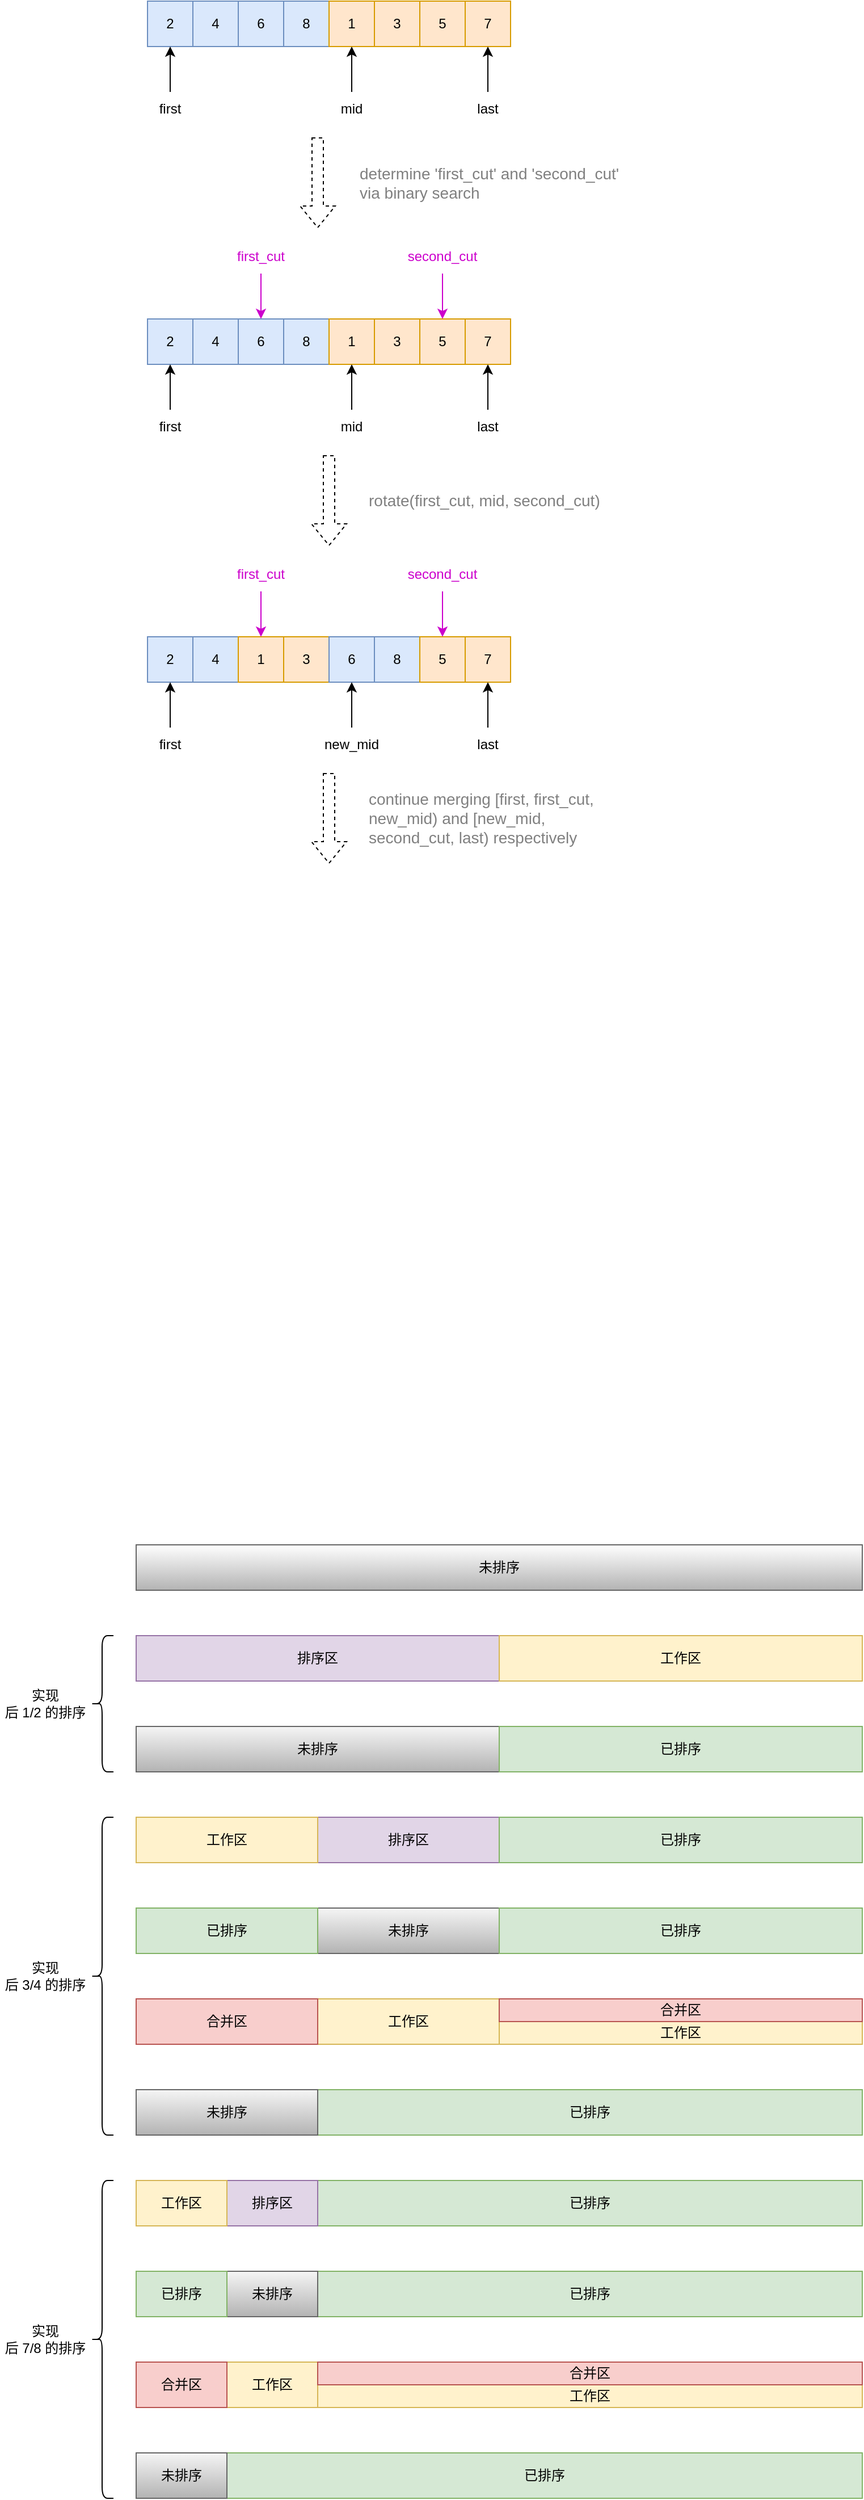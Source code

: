 <mxfile version="24.7.4">
  <diagram name="Page-1" id="1sr2ddAEipIrY1ex4lCe">
    <mxGraphModel dx="968" dy="684" grid="1" gridSize="10" guides="1" tooltips="1" connect="1" arrows="1" fold="1" page="1" pageScale="1" pageWidth="850" pageHeight="1100" math="0" shadow="0">
      <root>
        <mxCell id="0" />
        <mxCell id="1" parent="0" />
        <mxCell id="L5g4u879U5WesezdHfXY-9" value="2" style="rounded=0;whiteSpace=wrap;html=1;fillColor=#dae8fc;strokeColor=#6c8ebf;" parent="1" vertex="1">
          <mxGeometry x="210" y="40" width="40" height="40" as="geometry" />
        </mxCell>
        <mxCell id="L5g4u879U5WesezdHfXY-10" value="4" style="rounded=0;whiteSpace=wrap;html=1;fillColor=#dae8fc;strokeColor=#6c8ebf;" parent="1" vertex="1">
          <mxGeometry x="250" y="40" width="40" height="40" as="geometry" />
        </mxCell>
        <mxCell id="L5g4u879U5WesezdHfXY-11" value="6" style="rounded=0;whiteSpace=wrap;html=1;fillColor=#dae8fc;strokeColor=#6c8ebf;" parent="1" vertex="1">
          <mxGeometry x="290" y="40" width="40" height="40" as="geometry" />
        </mxCell>
        <mxCell id="L5g4u879U5WesezdHfXY-12" value="8" style="rounded=0;whiteSpace=wrap;html=1;fillColor=#dae8fc;strokeColor=#6c8ebf;" parent="1" vertex="1">
          <mxGeometry x="330" y="40" width="40" height="40" as="geometry" />
        </mxCell>
        <mxCell id="L5g4u879U5WesezdHfXY-13" value="1" style="rounded=0;whiteSpace=wrap;html=1;fillColor=#ffe6cc;strokeColor=#d79b00;" parent="1" vertex="1">
          <mxGeometry x="370" y="40" width="40" height="40" as="geometry" />
        </mxCell>
        <mxCell id="L5g4u879U5WesezdHfXY-14" value="3" style="rounded=0;whiteSpace=wrap;html=1;fillColor=#ffe6cc;strokeColor=#d79b00;" parent="1" vertex="1">
          <mxGeometry x="410" y="40" width="40" height="40" as="geometry" />
        </mxCell>
        <mxCell id="L5g4u879U5WesezdHfXY-15" value="5" style="rounded=0;whiteSpace=wrap;html=1;fillColor=#ffe6cc;strokeColor=#d79b00;" parent="1" vertex="1">
          <mxGeometry x="450" y="40" width="40" height="40" as="geometry" />
        </mxCell>
        <mxCell id="L5g4u879U5WesezdHfXY-16" value="7" style="rounded=0;whiteSpace=wrap;html=1;fillColor=#ffe6cc;strokeColor=#d79b00;" parent="1" vertex="1">
          <mxGeometry x="490" y="40" width="40" height="40" as="geometry" />
        </mxCell>
        <mxCell id="L5g4u879U5WesezdHfXY-20" style="edgeStyle=orthogonalEdgeStyle;rounded=0;orthogonalLoop=1;jettySize=auto;html=1;exitX=0.5;exitY=0;exitDx=0;exitDy=0;entryX=0.5;entryY=1;entryDx=0;entryDy=0;" parent="1" source="L5g4u879U5WesezdHfXY-17" target="L5g4u879U5WesezdHfXY-9" edge="1">
          <mxGeometry relative="1" as="geometry" />
        </mxCell>
        <mxCell id="L5g4u879U5WesezdHfXY-17" value="first" style="text;html=1;align=center;verticalAlign=middle;whiteSpace=wrap;rounded=0;" parent="1" vertex="1">
          <mxGeometry x="200" y="120" width="60" height="30" as="geometry" />
        </mxCell>
        <mxCell id="L5g4u879U5WesezdHfXY-21" style="edgeStyle=orthogonalEdgeStyle;rounded=0;orthogonalLoop=1;jettySize=auto;html=1;exitX=0.5;exitY=0;exitDx=0;exitDy=0;entryX=0.5;entryY=1;entryDx=0;entryDy=0;" parent="1" source="L5g4u879U5WesezdHfXY-18" target="L5g4u879U5WesezdHfXY-13" edge="1">
          <mxGeometry relative="1" as="geometry" />
        </mxCell>
        <mxCell id="L5g4u879U5WesezdHfXY-18" value="mid" style="text;html=1;align=center;verticalAlign=middle;whiteSpace=wrap;rounded=0;" parent="1" vertex="1">
          <mxGeometry x="360" y="120" width="60" height="30" as="geometry" />
        </mxCell>
        <mxCell id="L5g4u879U5WesezdHfXY-22" style="edgeStyle=orthogonalEdgeStyle;rounded=0;orthogonalLoop=1;jettySize=auto;html=1;exitX=0.5;exitY=0;exitDx=0;exitDy=0;entryX=0.5;entryY=1;entryDx=0;entryDy=0;" parent="1" source="L5g4u879U5WesezdHfXY-19" target="L5g4u879U5WesezdHfXY-16" edge="1">
          <mxGeometry relative="1" as="geometry" />
        </mxCell>
        <mxCell id="L5g4u879U5WesezdHfXY-19" value="last" style="text;html=1;align=center;verticalAlign=middle;whiteSpace=wrap;rounded=0;" parent="1" vertex="1">
          <mxGeometry x="480" y="120" width="60" height="30" as="geometry" />
        </mxCell>
        <mxCell id="L5g4u879U5WesezdHfXY-23" value="2" style="rounded=0;whiteSpace=wrap;html=1;fillColor=#dae8fc;strokeColor=#6c8ebf;" parent="1" vertex="1">
          <mxGeometry x="210" y="320" width="40" height="40" as="geometry" />
        </mxCell>
        <mxCell id="L5g4u879U5WesezdHfXY-24" value="4" style="rounded=0;whiteSpace=wrap;html=1;fillColor=#dae8fc;strokeColor=#6c8ebf;" parent="1" vertex="1">
          <mxGeometry x="250" y="320" width="40" height="40" as="geometry" />
        </mxCell>
        <mxCell id="L5g4u879U5WesezdHfXY-25" value="6" style="rounded=0;whiteSpace=wrap;html=1;fillColor=#dae8fc;strokeColor=#6c8ebf;" parent="1" vertex="1">
          <mxGeometry x="290" y="320" width="40" height="40" as="geometry" />
        </mxCell>
        <mxCell id="L5g4u879U5WesezdHfXY-26" value="8" style="rounded=0;whiteSpace=wrap;html=1;fillColor=#dae8fc;strokeColor=#6c8ebf;" parent="1" vertex="1">
          <mxGeometry x="330" y="320" width="40" height="40" as="geometry" />
        </mxCell>
        <mxCell id="L5g4u879U5WesezdHfXY-27" value="1" style="rounded=0;whiteSpace=wrap;html=1;fillColor=#ffe6cc;strokeColor=#d79b00;" parent="1" vertex="1">
          <mxGeometry x="370" y="320" width="40" height="40" as="geometry" />
        </mxCell>
        <mxCell id="L5g4u879U5WesezdHfXY-28" value="3" style="rounded=0;whiteSpace=wrap;html=1;fillColor=#ffe6cc;strokeColor=#d79b00;" parent="1" vertex="1">
          <mxGeometry x="410" y="320" width="40" height="40" as="geometry" />
        </mxCell>
        <mxCell id="L5g4u879U5WesezdHfXY-29" value="5" style="rounded=0;whiteSpace=wrap;html=1;fillColor=#ffe6cc;strokeColor=#d79b00;" parent="1" vertex="1">
          <mxGeometry x="450" y="320" width="40" height="40" as="geometry" />
        </mxCell>
        <mxCell id="L5g4u879U5WesezdHfXY-30" value="7" style="rounded=0;whiteSpace=wrap;html=1;fillColor=#ffe6cc;strokeColor=#d79b00;" parent="1" vertex="1">
          <mxGeometry x="490" y="320" width="40" height="40" as="geometry" />
        </mxCell>
        <mxCell id="L5g4u879U5WesezdHfXY-31" style="edgeStyle=orthogonalEdgeStyle;rounded=0;orthogonalLoop=1;jettySize=auto;html=1;exitX=0.5;exitY=0;exitDx=0;exitDy=0;entryX=0.5;entryY=1;entryDx=0;entryDy=0;" parent="1" source="L5g4u879U5WesezdHfXY-32" target="L5g4u879U5WesezdHfXY-23" edge="1">
          <mxGeometry relative="1" as="geometry" />
        </mxCell>
        <mxCell id="L5g4u879U5WesezdHfXY-32" value="first" style="text;html=1;align=center;verticalAlign=middle;whiteSpace=wrap;rounded=0;" parent="1" vertex="1">
          <mxGeometry x="200" y="400" width="60" height="30" as="geometry" />
        </mxCell>
        <mxCell id="L5g4u879U5WesezdHfXY-33" style="edgeStyle=orthogonalEdgeStyle;rounded=0;orthogonalLoop=1;jettySize=auto;html=1;exitX=0.5;exitY=0;exitDx=0;exitDy=0;entryX=0.5;entryY=1;entryDx=0;entryDy=0;" parent="1" source="L5g4u879U5WesezdHfXY-34" target="L5g4u879U5WesezdHfXY-27" edge="1">
          <mxGeometry relative="1" as="geometry" />
        </mxCell>
        <mxCell id="L5g4u879U5WesezdHfXY-34" value="mid" style="text;html=1;align=center;verticalAlign=middle;whiteSpace=wrap;rounded=0;" parent="1" vertex="1">
          <mxGeometry x="360" y="400" width="60" height="30" as="geometry" />
        </mxCell>
        <mxCell id="L5g4u879U5WesezdHfXY-35" style="edgeStyle=orthogonalEdgeStyle;rounded=0;orthogonalLoop=1;jettySize=auto;html=1;exitX=0.5;exitY=0;exitDx=0;exitDy=0;entryX=0.5;entryY=1;entryDx=0;entryDy=0;" parent="1" source="L5g4u879U5WesezdHfXY-36" target="L5g4u879U5WesezdHfXY-30" edge="1">
          <mxGeometry relative="1" as="geometry" />
        </mxCell>
        <mxCell id="L5g4u879U5WesezdHfXY-36" value="last" style="text;html=1;align=center;verticalAlign=middle;whiteSpace=wrap;rounded=0;" parent="1" vertex="1">
          <mxGeometry x="480" y="400" width="60" height="30" as="geometry" />
        </mxCell>
        <mxCell id="L5g4u879U5WesezdHfXY-38" style="edgeStyle=orthogonalEdgeStyle;rounded=0;orthogonalLoop=1;jettySize=auto;html=1;exitX=0.5;exitY=1;exitDx=0;exitDy=0;entryX=0.5;entryY=0;entryDx=0;entryDy=0;strokeColor=#CC00CC;" parent="1" source="L5g4u879U5WesezdHfXY-37" target="L5g4u879U5WesezdHfXY-29" edge="1">
          <mxGeometry relative="1" as="geometry" />
        </mxCell>
        <mxCell id="L5g4u879U5WesezdHfXY-37" value="&lt;font color=&quot;#cc00cc&quot;&gt;second_cut&lt;/font&gt;" style="text;html=1;align=center;verticalAlign=middle;whiteSpace=wrap;rounded=0;strokeColor=none;" parent="1" vertex="1">
          <mxGeometry x="440" y="250" width="60" height="30" as="geometry" />
        </mxCell>
        <mxCell id="L5g4u879U5WesezdHfXY-39" style="edgeStyle=orthogonalEdgeStyle;rounded=0;orthogonalLoop=1;jettySize=auto;html=1;exitX=0.5;exitY=1;exitDx=0;exitDy=0;entryX=0.5;entryY=0;entryDx=0;entryDy=0;strokeColor=#CC00CC;" parent="1" source="L5g4u879U5WesezdHfXY-40" edge="1">
          <mxGeometry relative="1" as="geometry">
            <mxPoint x="310" y="320" as="targetPoint" />
          </mxGeometry>
        </mxCell>
        <mxCell id="L5g4u879U5WesezdHfXY-40" value="&lt;font color=&quot;#cc00cc&quot;&gt;first_cut&lt;/font&gt;" style="text;html=1;align=center;verticalAlign=middle;whiteSpace=wrap;rounded=0;strokeColor=none;" parent="1" vertex="1">
          <mxGeometry x="280" y="250" width="60" height="30" as="geometry" />
        </mxCell>
        <mxCell id="L5g4u879U5WesezdHfXY-41" value="2" style="rounded=0;whiteSpace=wrap;html=1;fillColor=#dae8fc;strokeColor=#6c8ebf;" parent="1" vertex="1">
          <mxGeometry x="210" y="600" width="40" height="40" as="geometry" />
        </mxCell>
        <mxCell id="L5g4u879U5WesezdHfXY-42" value="4" style="rounded=0;whiteSpace=wrap;html=1;fillColor=#dae8fc;strokeColor=#6c8ebf;" parent="1" vertex="1">
          <mxGeometry x="250" y="600" width="40" height="40" as="geometry" />
        </mxCell>
        <mxCell id="L5g4u879U5WesezdHfXY-43" value="1" style="rounded=0;whiteSpace=wrap;html=1;fillColor=#ffe6cc;strokeColor=#d79b00;" parent="1" vertex="1">
          <mxGeometry x="290" y="600" width="40" height="40" as="geometry" />
        </mxCell>
        <mxCell id="L5g4u879U5WesezdHfXY-44" value="3" style="rounded=0;whiteSpace=wrap;html=1;fillColor=#ffe6cc;strokeColor=#d79b00;" parent="1" vertex="1">
          <mxGeometry x="330" y="600" width="40" height="40" as="geometry" />
        </mxCell>
        <mxCell id="L5g4u879U5WesezdHfXY-45" value="6" style="rounded=0;whiteSpace=wrap;html=1;fillColor=#dae8fc;strokeColor=#6c8ebf;" parent="1" vertex="1">
          <mxGeometry x="370" y="600" width="40" height="40" as="geometry" />
        </mxCell>
        <mxCell id="L5g4u879U5WesezdHfXY-46" value="8" style="rounded=0;whiteSpace=wrap;html=1;fillColor=#dae8fc;strokeColor=#6c8ebf;" parent="1" vertex="1">
          <mxGeometry x="410" y="600" width="40" height="40" as="geometry" />
        </mxCell>
        <mxCell id="L5g4u879U5WesezdHfXY-47" value="5" style="rounded=0;whiteSpace=wrap;html=1;fillColor=#ffe6cc;strokeColor=#d79b00;" parent="1" vertex="1">
          <mxGeometry x="450" y="600" width="40" height="40" as="geometry" />
        </mxCell>
        <mxCell id="L5g4u879U5WesezdHfXY-48" value="7" style="rounded=0;whiteSpace=wrap;html=1;fillColor=#ffe6cc;strokeColor=#d79b00;" parent="1" vertex="1">
          <mxGeometry x="490" y="600" width="40" height="40" as="geometry" />
        </mxCell>
        <mxCell id="L5g4u879U5WesezdHfXY-49" style="edgeStyle=orthogonalEdgeStyle;rounded=0;orthogonalLoop=1;jettySize=auto;html=1;exitX=0.5;exitY=0;exitDx=0;exitDy=0;entryX=0.5;entryY=1;entryDx=0;entryDy=0;" parent="1" source="L5g4u879U5WesezdHfXY-50" target="L5g4u879U5WesezdHfXY-41" edge="1">
          <mxGeometry relative="1" as="geometry" />
        </mxCell>
        <mxCell id="L5g4u879U5WesezdHfXY-50" value="first" style="text;html=1;align=center;verticalAlign=middle;whiteSpace=wrap;rounded=0;" parent="1" vertex="1">
          <mxGeometry x="200" y="680" width="60" height="30" as="geometry" />
        </mxCell>
        <mxCell id="L5g4u879U5WesezdHfXY-51" style="edgeStyle=orthogonalEdgeStyle;rounded=0;orthogonalLoop=1;jettySize=auto;html=1;entryX=0.5;entryY=1;entryDx=0;entryDy=0;" parent="1" source="L5g4u879U5WesezdHfXY-52" edge="1">
          <mxGeometry relative="1" as="geometry">
            <mxPoint x="390" y="640" as="targetPoint" />
          </mxGeometry>
        </mxCell>
        <mxCell id="L5g4u879U5WesezdHfXY-52" value="new_mid" style="text;html=1;align=center;verticalAlign=middle;whiteSpace=wrap;rounded=0;" parent="1" vertex="1">
          <mxGeometry x="360" y="680" width="60" height="30" as="geometry" />
        </mxCell>
        <mxCell id="L5g4u879U5WesezdHfXY-53" style="edgeStyle=orthogonalEdgeStyle;rounded=0;orthogonalLoop=1;jettySize=auto;html=1;exitX=0.5;exitY=0;exitDx=0;exitDy=0;entryX=0.5;entryY=1;entryDx=0;entryDy=0;" parent="1" source="L5g4u879U5WesezdHfXY-54" target="L5g4u879U5WesezdHfXY-48" edge="1">
          <mxGeometry relative="1" as="geometry" />
        </mxCell>
        <mxCell id="L5g4u879U5WesezdHfXY-54" value="last" style="text;html=1;align=center;verticalAlign=middle;whiteSpace=wrap;rounded=0;" parent="1" vertex="1">
          <mxGeometry x="480" y="680" width="60" height="30" as="geometry" />
        </mxCell>
        <mxCell id="L5g4u879U5WesezdHfXY-55" style="edgeStyle=orthogonalEdgeStyle;rounded=0;orthogonalLoop=1;jettySize=auto;html=1;exitX=0.5;exitY=1;exitDx=0;exitDy=0;entryX=0.5;entryY=0;entryDx=0;entryDy=0;strokeColor=#CC00CC;" parent="1" source="L5g4u879U5WesezdHfXY-56" target="L5g4u879U5WesezdHfXY-47" edge="1">
          <mxGeometry relative="1" as="geometry" />
        </mxCell>
        <mxCell id="L5g4u879U5WesezdHfXY-56" value="&lt;font color=&quot;#cc00cc&quot;&gt;second_cut&lt;/font&gt;" style="text;html=1;align=center;verticalAlign=middle;whiteSpace=wrap;rounded=0;strokeColor=none;" parent="1" vertex="1">
          <mxGeometry x="440" y="530" width="60" height="30" as="geometry" />
        </mxCell>
        <mxCell id="L5g4u879U5WesezdHfXY-57" style="edgeStyle=orthogonalEdgeStyle;rounded=0;orthogonalLoop=1;jettySize=auto;html=1;exitX=0.5;exitY=1;exitDx=0;exitDy=0;entryX=0.5;entryY=0;entryDx=0;entryDy=0;strokeColor=#CC00CC;" parent="1" source="L5g4u879U5WesezdHfXY-58" edge="1">
          <mxGeometry relative="1" as="geometry">
            <mxPoint x="310" y="600" as="targetPoint" />
          </mxGeometry>
        </mxCell>
        <mxCell id="L5g4u879U5WesezdHfXY-58" value="&lt;font color=&quot;#cc00cc&quot;&gt;first_cut&lt;/font&gt;" style="text;html=1;align=center;verticalAlign=middle;whiteSpace=wrap;rounded=0;strokeColor=none;" parent="1" vertex="1">
          <mxGeometry x="280" y="530" width="60" height="30" as="geometry" />
        </mxCell>
        <mxCell id="L5g4u879U5WesezdHfXY-60" value="" style="shape=flexArrow;endArrow=classic;html=1;rounded=0;dashed=1;" parent="1" edge="1">
          <mxGeometry width="50" height="50" relative="1" as="geometry">
            <mxPoint x="370" y="440" as="sourcePoint" />
            <mxPoint x="370" y="520" as="targetPoint" />
          </mxGeometry>
        </mxCell>
        <mxCell id="L5g4u879U5WesezdHfXY-61" value="" style="shape=flexArrow;endArrow=classic;html=1;rounded=0;dashed=1;" parent="1" edge="1">
          <mxGeometry width="50" height="50" relative="1" as="geometry">
            <mxPoint x="360" y="160" as="sourcePoint" />
            <mxPoint x="360" y="240" as="targetPoint" />
          </mxGeometry>
        </mxCell>
        <mxCell id="L5g4u879U5WesezdHfXY-62" value="determine &#39;first_cut&#39; and &#39;second_cut&#39; via binary search" style="text;html=1;align=left;verticalAlign=middle;whiteSpace=wrap;rounded=0;fontColor=#808080;fontSize=14;" parent="1" vertex="1">
          <mxGeometry x="395" y="180" width="235" height="40" as="geometry" />
        </mxCell>
        <mxCell id="L5g4u879U5WesezdHfXY-63" value="rotate(first_cut, mid, second_cut)" style="text;html=1;align=left;verticalAlign=middle;whiteSpace=wrap;rounded=0;fontColor=#808080;fontSize=14;" parent="1" vertex="1">
          <mxGeometry x="402.5" y="460" width="215" height="40" as="geometry" />
        </mxCell>
        <mxCell id="L5g4u879U5WesezdHfXY-64" value="" style="shape=flexArrow;endArrow=classic;html=1;rounded=0;dashed=1;" parent="1" edge="1">
          <mxGeometry width="50" height="50" relative="1" as="geometry">
            <mxPoint x="370" y="720" as="sourcePoint" />
            <mxPoint x="370" y="800" as="targetPoint" />
          </mxGeometry>
        </mxCell>
        <mxCell id="L5g4u879U5WesezdHfXY-65" value="continue merging [first, first_cut, new_mid) and [new_mid, second_cut, last) respectively" style="text;html=1;align=left;verticalAlign=middle;whiteSpace=wrap;rounded=0;fontColor=#808080;fontSize=14;" parent="1" vertex="1">
          <mxGeometry x="402.5" y="740" width="215" height="40" as="geometry" />
        </mxCell>
        <mxCell id="LEZDIoRWYVS7G4q_UFKv-9" value="未排序" style="rounded=0;whiteSpace=wrap;html=1;fillStyle=cross-hatch;fillColor=default;strokeColor=#666666;gradientColor=#b3b3b3;" vertex="1" parent="1">
          <mxGeometry x="200" y="1400" width="640" height="40" as="geometry" />
        </mxCell>
        <mxCell id="LEZDIoRWYVS7G4q_UFKv-10" value="排序区" style="rounded=0;whiteSpace=wrap;html=1;fillColor=#e1d5e7;strokeColor=#9673a6;" vertex="1" parent="1">
          <mxGeometry x="200" y="1480" width="320" height="40" as="geometry" />
        </mxCell>
        <mxCell id="LEZDIoRWYVS7G4q_UFKv-11" value="工作区" style="rounded=0;whiteSpace=wrap;html=1;fillColor=#fff2cc;strokeColor=#d6b656;" vertex="1" parent="1">
          <mxGeometry x="520" y="1480" width="320" height="40" as="geometry" />
        </mxCell>
        <mxCell id="LEZDIoRWYVS7G4q_UFKv-12" value="未排序" style="rounded=0;whiteSpace=wrap;html=1;fillColor=#f5f5f5;gradientColor=#b3b3b3;strokeColor=#666666;" vertex="1" parent="1">
          <mxGeometry x="200" y="1560" width="320" height="40" as="geometry" />
        </mxCell>
        <mxCell id="LEZDIoRWYVS7G4q_UFKv-13" value="已排序" style="rounded=0;whiteSpace=wrap;html=1;fillColor=#d5e8d4;strokeColor=#82b366;" vertex="1" parent="1">
          <mxGeometry x="520" y="1560" width="320" height="40" as="geometry" />
        </mxCell>
        <mxCell id="LEZDIoRWYVS7G4q_UFKv-14" value="排序区" style="rounded=0;whiteSpace=wrap;html=1;fillColor=#e1d5e7;strokeColor=#9673a6;" vertex="1" parent="1">
          <mxGeometry x="360" y="1640" width="160" height="40" as="geometry" />
        </mxCell>
        <mxCell id="LEZDIoRWYVS7G4q_UFKv-15" value="已排序" style="rounded=0;whiteSpace=wrap;html=1;fillColor=#d5e8d4;strokeColor=#82b366;" vertex="1" parent="1">
          <mxGeometry x="520" y="1640" width="320" height="40" as="geometry" />
        </mxCell>
        <mxCell id="LEZDIoRWYVS7G4q_UFKv-16" value="工作区" style="rounded=0;whiteSpace=wrap;html=1;fillColor=#fff2cc;strokeColor=#d6b656;" vertex="1" parent="1">
          <mxGeometry x="200" y="1640" width="160" height="40" as="geometry" />
        </mxCell>
        <mxCell id="LEZDIoRWYVS7G4q_UFKv-17" value="未排序" style="rounded=0;whiteSpace=wrap;html=1;fillColor=#f5f5f5;gradientColor=#b3b3b3;strokeColor=#666666;" vertex="1" parent="1">
          <mxGeometry x="360" y="1720" width="160" height="40" as="geometry" />
        </mxCell>
        <mxCell id="LEZDIoRWYVS7G4q_UFKv-18" value="已排序" style="rounded=0;whiteSpace=wrap;html=1;fillColor=#d5e8d4;strokeColor=#82b366;" vertex="1" parent="1">
          <mxGeometry x="520" y="1720" width="320" height="40" as="geometry" />
        </mxCell>
        <mxCell id="LEZDIoRWYVS7G4q_UFKv-19" value="已排序" style="rounded=0;whiteSpace=wrap;html=1;fillColor=#d5e8d4;strokeColor=#82b366;" vertex="1" parent="1">
          <mxGeometry x="200" y="1720" width="160" height="40" as="geometry" />
        </mxCell>
        <mxCell id="LEZDIoRWYVS7G4q_UFKv-21" value="已排序" style="rounded=0;whiteSpace=wrap;html=1;fillColor=#d5e8d4;strokeColor=#82b366;" vertex="1" parent="1">
          <mxGeometry x="360" y="1880" width="480" height="40" as="geometry" />
        </mxCell>
        <mxCell id="LEZDIoRWYVS7G4q_UFKv-22" value="未排序" style="rounded=0;whiteSpace=wrap;html=1;fillColor=#f5f5f5;gradientColor=#b3b3b3;strokeColor=#666666;" vertex="1" parent="1">
          <mxGeometry x="200" y="1880" width="160" height="40" as="geometry" />
        </mxCell>
        <mxCell id="LEZDIoRWYVS7G4q_UFKv-23" value="工作区" style="rounded=0;whiteSpace=wrap;html=1;fillColor=#fff2cc;strokeColor=#d6b656;" vertex="1" parent="1">
          <mxGeometry x="360" y="1800" width="160" height="40" as="geometry" />
        </mxCell>
        <mxCell id="LEZDIoRWYVS7G4q_UFKv-25" value="合并区" style="rounded=0;whiteSpace=wrap;html=1;fillColor=#f8cecc;strokeColor=#b85450;" vertex="1" parent="1">
          <mxGeometry x="200" y="1800" width="160" height="40" as="geometry" />
        </mxCell>
        <mxCell id="LEZDIoRWYVS7G4q_UFKv-26" value="已排序" style="rounded=0;whiteSpace=wrap;html=1;fillColor=#d5e8d4;strokeColor=#82b366;" vertex="1" parent="1">
          <mxGeometry x="360" y="1960" width="480" height="40" as="geometry" />
        </mxCell>
        <mxCell id="LEZDIoRWYVS7G4q_UFKv-27" value="排序区" style="rounded=0;whiteSpace=wrap;html=1;fillColor=#e1d5e7;strokeColor=#9673a6;" vertex="1" parent="1">
          <mxGeometry x="280" y="1960" width="80" height="40" as="geometry" />
        </mxCell>
        <mxCell id="LEZDIoRWYVS7G4q_UFKv-28" value="工作区" style="rounded=0;whiteSpace=wrap;html=1;fillColor=#fff2cc;strokeColor=#d6b656;" vertex="1" parent="1">
          <mxGeometry x="200" y="1960" width="80" height="40" as="geometry" />
        </mxCell>
        <mxCell id="LEZDIoRWYVS7G4q_UFKv-29" value="已排序" style="rounded=0;whiteSpace=wrap;html=1;fillColor=#d5e8d4;strokeColor=#82b366;" vertex="1" parent="1">
          <mxGeometry x="360" y="2040" width="480" height="40" as="geometry" />
        </mxCell>
        <mxCell id="LEZDIoRWYVS7G4q_UFKv-30" value="未排序" style="rounded=0;whiteSpace=wrap;html=1;fillColor=#f5f5f5;gradientColor=#b3b3b3;strokeColor=#666666;" vertex="1" parent="1">
          <mxGeometry x="280" y="2040" width="80" height="40" as="geometry" />
        </mxCell>
        <mxCell id="LEZDIoRWYVS7G4q_UFKv-31" value="已排序" style="rounded=0;whiteSpace=wrap;html=1;fillColor=#d5e8d4;strokeColor=#82b366;" vertex="1" parent="1">
          <mxGeometry x="200" y="2040" width="80" height="40" as="geometry" />
        </mxCell>
        <mxCell id="LEZDIoRWYVS7G4q_UFKv-33" value="工作区" style="rounded=0;whiteSpace=wrap;html=1;fillColor=#fff2cc;strokeColor=#d6b656;" vertex="1" parent="1">
          <mxGeometry x="280" y="2120" width="80" height="40" as="geometry" />
        </mxCell>
        <mxCell id="LEZDIoRWYVS7G4q_UFKv-34" value="合并区" style="rounded=0;whiteSpace=wrap;html=1;fillColor=#f8cecc;strokeColor=#b85450;" vertex="1" parent="1">
          <mxGeometry x="200" y="2120" width="80" height="40" as="geometry" />
        </mxCell>
        <mxCell id="LEZDIoRWYVS7G4q_UFKv-35" value="已排序" style="rounded=0;whiteSpace=wrap;html=1;fillColor=#d5e8d4;strokeColor=#82b366;" vertex="1" parent="1">
          <mxGeometry x="280" y="2200" width="560" height="40" as="geometry" />
        </mxCell>
        <mxCell id="LEZDIoRWYVS7G4q_UFKv-36" value="未排序" style="rounded=0;whiteSpace=wrap;html=1;fillColor=#f5f5f5;gradientColor=#b3b3b3;strokeColor=#666666;" vertex="1" parent="1">
          <mxGeometry x="200" y="2200" width="80" height="40" as="geometry" />
        </mxCell>
        <mxCell id="LEZDIoRWYVS7G4q_UFKv-37" value="" style="shape=curlyBracket;whiteSpace=wrap;html=1;rounded=1;labelPosition=left;verticalLabelPosition=middle;align=right;verticalAlign=middle;" vertex="1" parent="1">
          <mxGeometry x="160" y="1480" width="20" height="120" as="geometry" />
        </mxCell>
        <mxCell id="LEZDIoRWYVS7G4q_UFKv-39" value="" style="shape=curlyBracket;whiteSpace=wrap;html=1;rounded=1;labelPosition=left;verticalLabelPosition=middle;align=right;verticalAlign=middle;" vertex="1" parent="1">
          <mxGeometry x="160" y="1640" width="20" height="280" as="geometry" />
        </mxCell>
        <mxCell id="LEZDIoRWYVS7G4q_UFKv-40" value="" style="shape=curlyBracket;whiteSpace=wrap;html=1;rounded=1;labelPosition=left;verticalLabelPosition=middle;align=right;verticalAlign=middle;" vertex="1" parent="1">
          <mxGeometry x="160" y="1960" width="20" height="280" as="geometry" />
        </mxCell>
        <mxCell id="LEZDIoRWYVS7G4q_UFKv-41" value="&lt;div&gt;实现&lt;/div&gt;&lt;div&gt;后 1/2 的排序&lt;/div&gt;" style="text;html=1;align=center;verticalAlign=middle;whiteSpace=wrap;rounded=0;" vertex="1" parent="1">
          <mxGeometry x="80" y="1525" width="80" height="30" as="geometry" />
        </mxCell>
        <mxCell id="LEZDIoRWYVS7G4q_UFKv-42" value="&lt;div&gt;实现&lt;/div&gt;&lt;div&gt;后 3/4 的排序&lt;/div&gt;" style="text;html=1;align=center;verticalAlign=middle;whiteSpace=wrap;rounded=0;" vertex="1" parent="1">
          <mxGeometry x="80" y="1765" width="80" height="30" as="geometry" />
        </mxCell>
        <mxCell id="LEZDIoRWYVS7G4q_UFKv-43" value="&lt;div&gt;实现&lt;/div&gt;&lt;div&gt;后 7/8 的排序&lt;/div&gt;" style="text;html=1;align=center;verticalAlign=middle;whiteSpace=wrap;rounded=0;" vertex="1" parent="1">
          <mxGeometry x="80" y="2085" width="80" height="30" as="geometry" />
        </mxCell>
        <mxCell id="LEZDIoRWYVS7G4q_UFKv-44" value="工作区" style="rounded=0;whiteSpace=wrap;html=1;fillColor=#fff2cc;strokeColor=#d6b656;" vertex="1" parent="1">
          <mxGeometry x="520" y="1820" width="320" height="20" as="geometry" />
        </mxCell>
        <mxCell id="LEZDIoRWYVS7G4q_UFKv-24" value="合并区" style="rounded=0;whiteSpace=wrap;html=1;fillColor=#f8cecc;strokeColor=#b85450;" vertex="1" parent="1">
          <mxGeometry x="520" y="1800" width="320" height="20" as="geometry" />
        </mxCell>
        <mxCell id="LEZDIoRWYVS7G4q_UFKv-45" value="工作区" style="rounded=0;whiteSpace=wrap;html=1;fillColor=#fff2cc;strokeColor=#d6b656;" vertex="1" parent="1">
          <mxGeometry x="360" y="2140" width="480" height="20" as="geometry" />
        </mxCell>
        <mxCell id="LEZDIoRWYVS7G4q_UFKv-32" value="合并区" style="rounded=0;whiteSpace=wrap;html=1;fillColor=#f8cecc;strokeColor=#b85450;" vertex="1" parent="1">
          <mxGeometry x="360" y="2120" width="480" height="20" as="geometry" />
        </mxCell>
      </root>
    </mxGraphModel>
  </diagram>
</mxfile>
